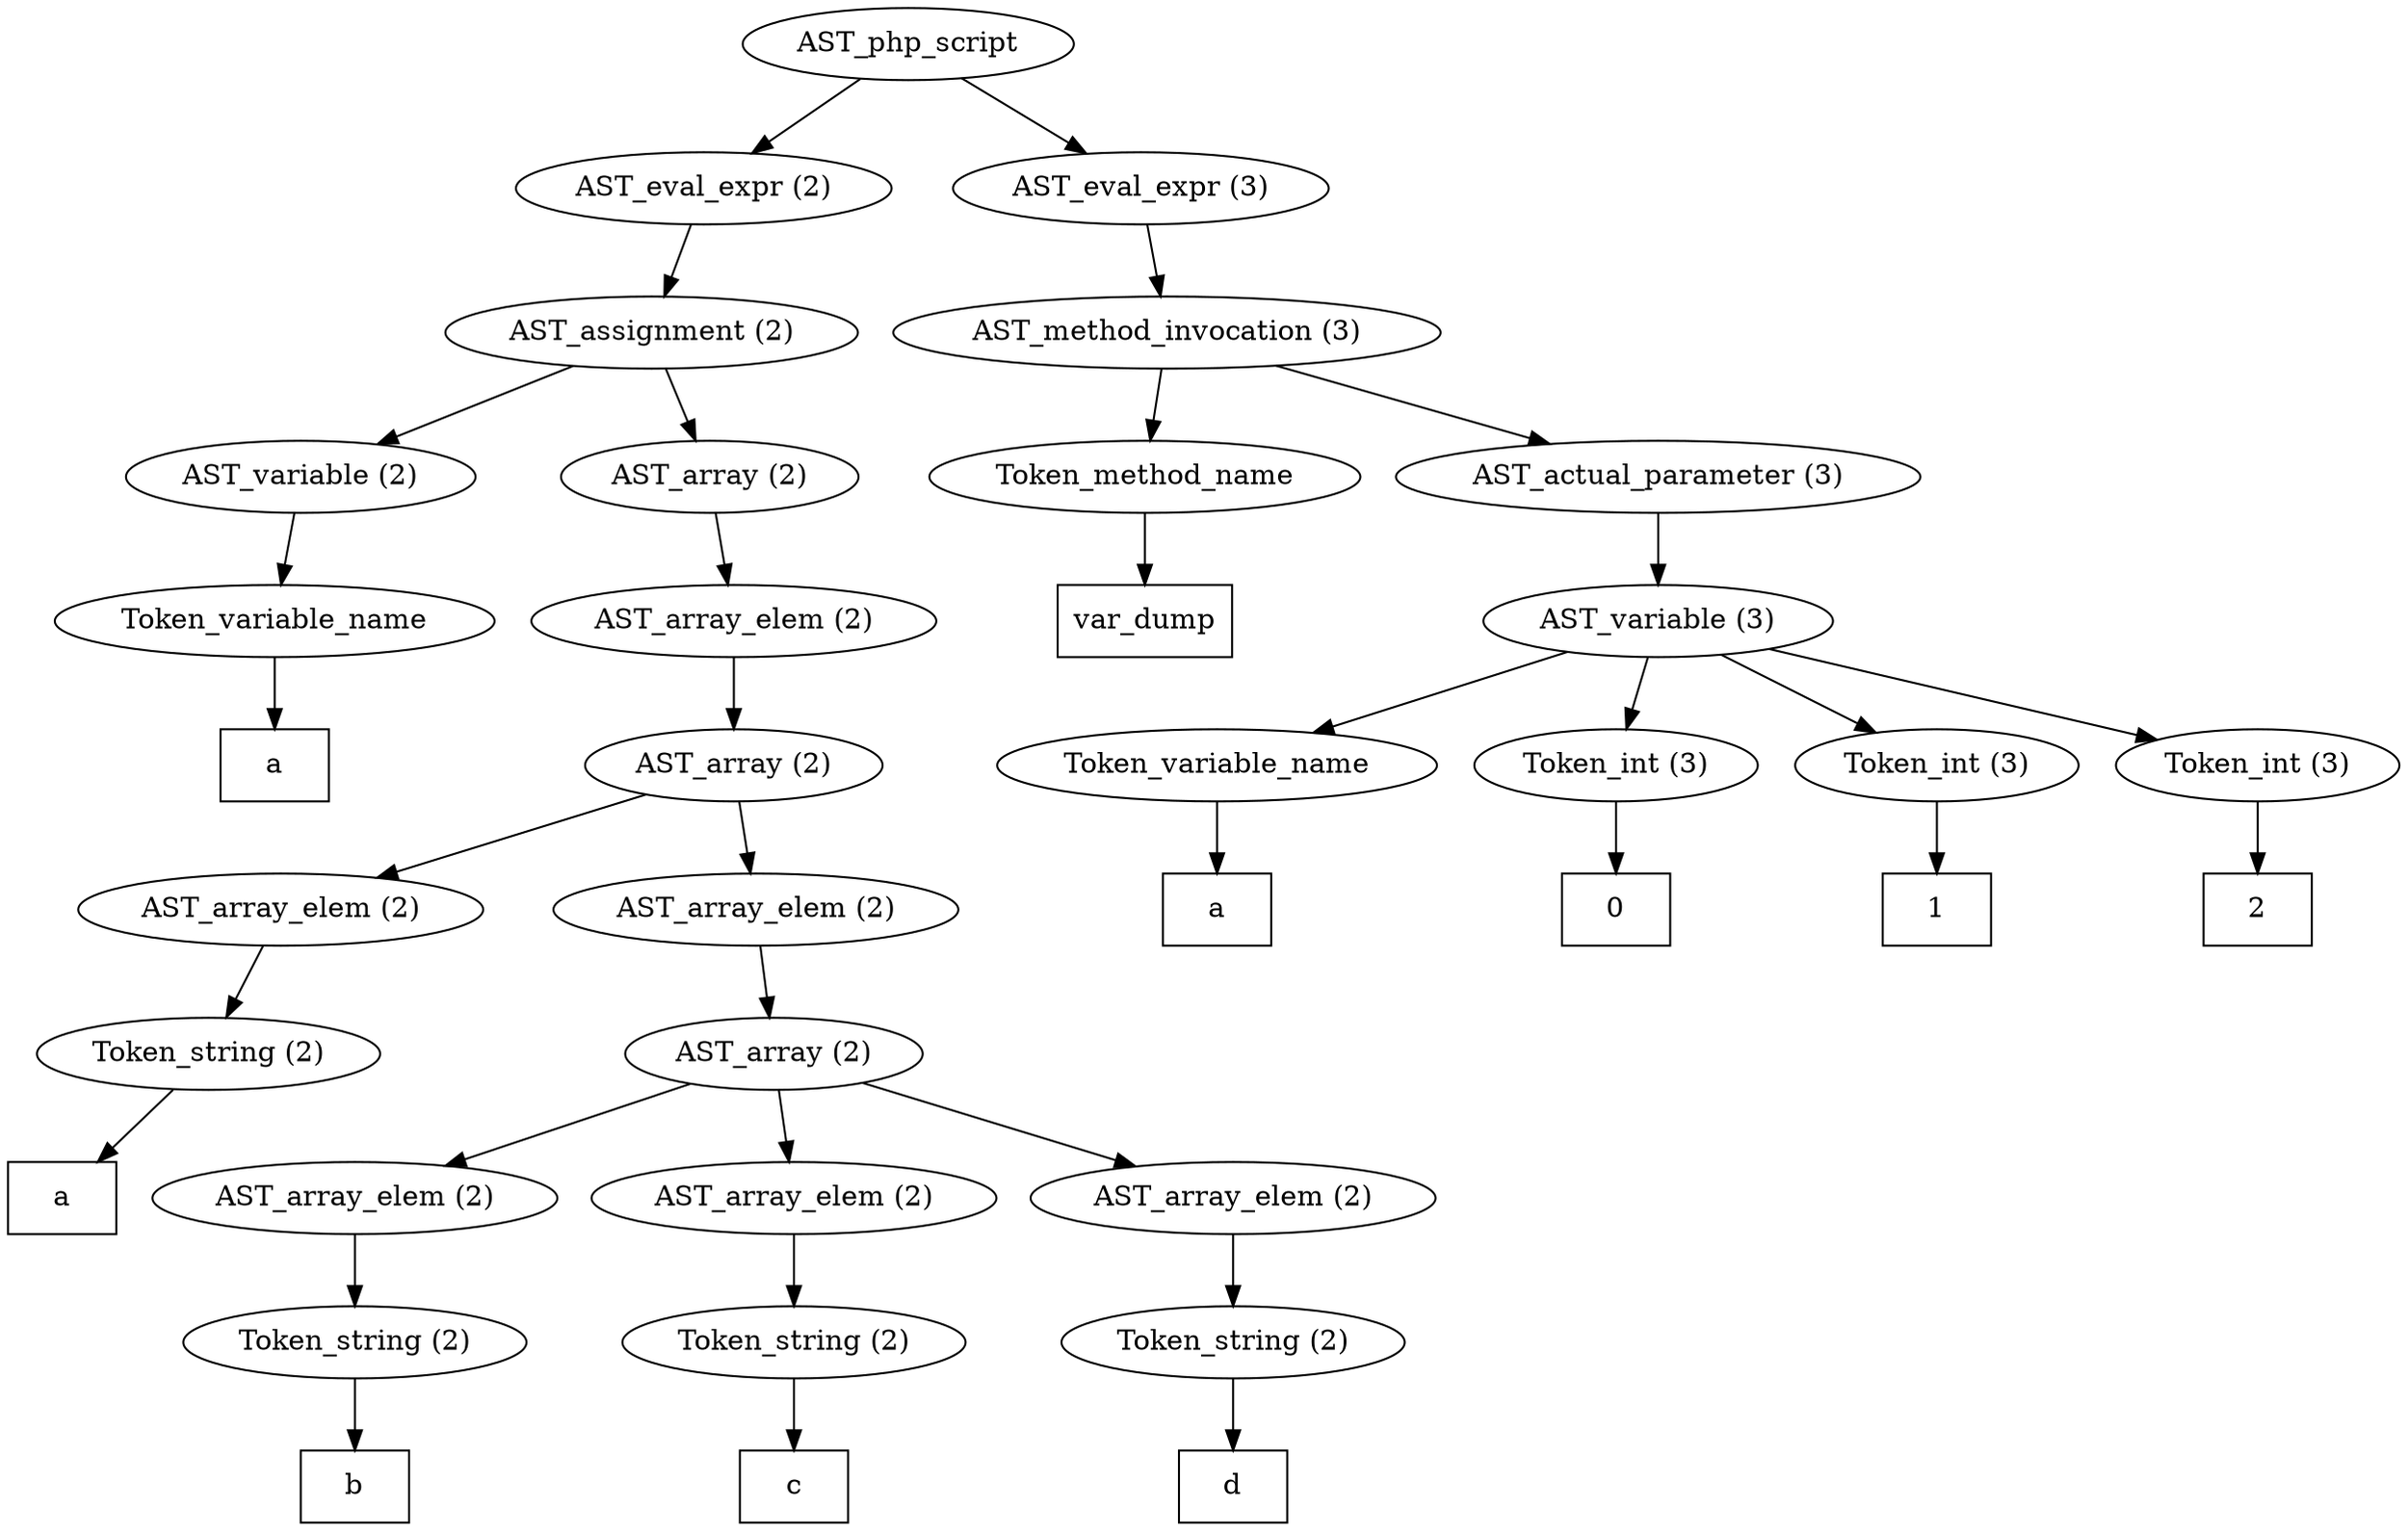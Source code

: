 /*
 * AST in dot format generated by phc -- the PHP compiler
 */

digraph AST {
node_0 [label="AST_php_script"];
node_1 [label="AST_eval_expr (2)"];
node_2 [label="AST_assignment (2)"];
node_3 [label="AST_variable (2)"];
node_4 [label="Token_variable_name"];
node_5 [label="a", shape=box]
node_4 -> node_5;
node_3 -> node_4;
node_6 [label="AST_array (2)"];
node_7 [label="AST_array_elem (2)"];
node_8 [label="AST_array (2)"];
node_9 [label="AST_array_elem (2)"];
node_10 [label="Token_string (2)"];
node_11 [label="a", shape=box]
node_10 -> node_11;
node_9 -> node_10;
node_12 [label="AST_array_elem (2)"];
node_13 [label="AST_array (2)"];
node_14 [label="AST_array_elem (2)"];
node_15 [label="Token_string (2)"];
node_16 [label="b", shape=box]
node_15 -> node_16;
node_14 -> node_15;
node_17 [label="AST_array_elem (2)"];
node_18 [label="Token_string (2)"];
node_19 [label="c", shape=box]
node_18 -> node_19;
node_17 -> node_18;
node_20 [label="AST_array_elem (2)"];
node_21 [label="Token_string (2)"];
node_22 [label="d", shape=box]
node_21 -> node_22;
node_20 -> node_21;
node_13 -> node_20;
node_13 -> node_17;
node_13 -> node_14;
node_12 -> node_13;
node_8 -> node_12;
node_8 -> node_9;
node_7 -> node_8;
node_6 -> node_7;
node_2 -> node_6;
node_2 -> node_3;
node_1 -> node_2;
node_23 [label="AST_eval_expr (3)"];
node_24 [label="AST_method_invocation (3)"];
node_25 [label="Token_method_name"];
node_26 [label="var_dump", shape=box]
node_25 -> node_26;
node_27 [label="AST_actual_parameter (3)"];
node_28 [label="AST_variable (3)"];
node_29 [label="Token_variable_name"];
node_30 [label="a", shape=box]
node_29 -> node_30;
node_31 [label="Token_int (3)"];
node_32 [label="0", shape=box]
node_31 -> node_32;
node_33 [label="Token_int (3)"];
node_34 [label="1", shape=box]
node_33 -> node_34;
node_35 [label="Token_int (3)"];
node_36 [label="2", shape=box]
node_35 -> node_36;
node_28 -> node_35;
node_28 -> node_33;
node_28 -> node_31;
node_28 -> node_29;
node_27 -> node_28;
node_24 -> node_27;
node_24 -> node_25;
node_23 -> node_24;
node_0 -> node_23;
node_0 -> node_1;
}
